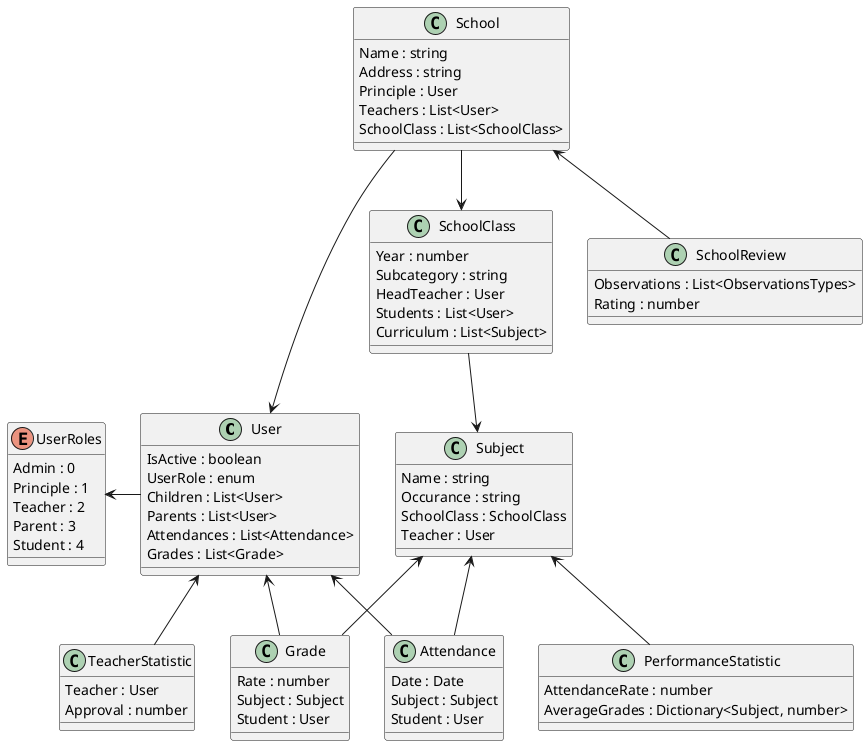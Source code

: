 @startuml

class User {
    IsActive : boolean
    UserRole : enum
    Children : List<User>
    Parents : List<User>
    Attendances : List<Attendance>
    Grades : List<Grade>
}

enum UserRoles {
    Admin : 0
    Principle : 1
    Teacher : 2
    Parent : 3
    Student : 4
}

class School {
    Name : string
    Address : string
    Principle : User
    Teachers : List<User>
    SchoolClass : List<SchoolClass>
}

class SchoolClass {
    Year : number
    Subcategory : string
    HeadTeacher : User
    Students : List<User>
    Curriculum : List<Subject>
}

class Subject {
    Name : string
    Occurance : string
    SchoolClass : SchoolClass
    Teacher : User
}

class Grade {
    Rate : number
    Subject : Subject
    Student : User
}

class Attendance {
    Date : Date
    Subject : Subject
    Student : User
}

class PerformanceStatistic {
    AttendanceRate : number
    AverageGrades : Dictionary<Subject, number>
}

class TeacherStatistic {
    Teacher : User
    Approval : number
}

class SchoolReview {
    Observations : List<ObservationsTypes>
    Rating : number
}

UserRoles <- User
School --> User
School --> SchoolClass
SchoolClass --> Subject
Subject <-- Grade
Subject <-- Attendance
User <-- Grade
User <-- Attendance
Subject <-- PerformanceStatistic
User <-- TeacherStatistic
School <-- SchoolReview

@enduml